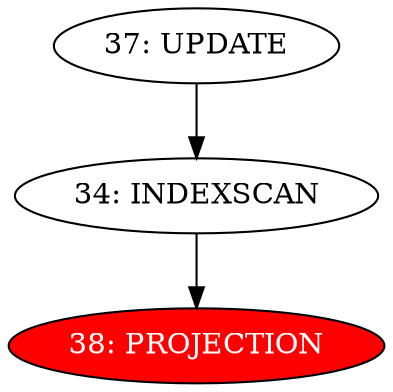 digraph name {
34 [label="34: INDEXSCAN" ];
34 -> 38;
38 [label="38: PROJECTION" fontcolor="white" style="filled" fillcolor="red"];
37 [label="37: UPDATE" ];
37 -> 34;

}

